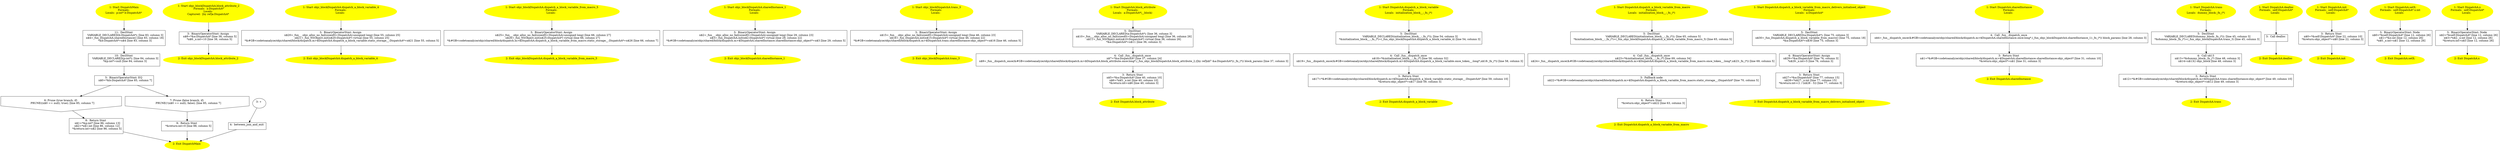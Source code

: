 /* @generated */
digraph cfg {
"DispatchMain.f6461dbdaeaf9a114cbe40f5f72fbb3f_1" [label="1: Start DispatchMain\nFormals: \nLocals:  p:int* b:DispatchA* \n  " color=yellow style=filled]
	

	 "DispatchMain.f6461dbdaeaf9a114cbe40f5f72fbb3f_1" -> "DispatchMain.f6461dbdaeaf9a114cbe40f5f72fbb3f_11" ;
"DispatchMain.f6461dbdaeaf9a114cbe40f5f72fbb3f_2" [label="2: Exit DispatchMain \n  " color=yellow style=filled]
	

"DispatchMain.f6461dbdaeaf9a114cbe40f5f72fbb3f_3" [label="3: + \n  " ]
	

	 "DispatchMain.f6461dbdaeaf9a114cbe40f5f72fbb3f_3" -> "DispatchMain.f6461dbdaeaf9a114cbe40f5f72fbb3f_4" ;
"DispatchMain.f6461dbdaeaf9a114cbe40f5f72fbb3f_4" [label="4:  between_join_and_exit \n  " shape="box"]
	

	 "DispatchMain.f6461dbdaeaf9a114cbe40f5f72fbb3f_4" -> "DispatchMain.f6461dbdaeaf9a114cbe40f5f72fbb3f_2" ;
"DispatchMain.f6461dbdaeaf9a114cbe40f5f72fbb3f_5" [label="5:  BinaryOperatorStmt: EQ \n   n$0=*&b:DispatchA* [line 85, column 7]\n " shape="box"]
	

	 "DispatchMain.f6461dbdaeaf9a114cbe40f5f72fbb3f_5" -> "DispatchMain.f6461dbdaeaf9a114cbe40f5f72fbb3f_6" ;
	 "DispatchMain.f6461dbdaeaf9a114cbe40f5f72fbb3f_5" -> "DispatchMain.f6461dbdaeaf9a114cbe40f5f72fbb3f_7" ;
"DispatchMain.f6461dbdaeaf9a114cbe40f5f72fbb3f_6" [label="6: Prune (true branch, if) \n   PRUNE((n$0 == null), true); [line 85, column 7]\n " shape="invhouse"]
	

	 "DispatchMain.f6461dbdaeaf9a114cbe40f5f72fbb3f_6" -> "DispatchMain.f6461dbdaeaf9a114cbe40f5f72fbb3f_8" ;
"DispatchMain.f6461dbdaeaf9a114cbe40f5f72fbb3f_7" [label="7: Prune (false branch, if) \n   PRUNE(!(n$0 == null), false); [line 85, column 7]\n " shape="invhouse"]
	

	 "DispatchMain.f6461dbdaeaf9a114cbe40f5f72fbb3f_7" -> "DispatchMain.f6461dbdaeaf9a114cbe40f5f72fbb3f_9" ;
"DispatchMain.f6461dbdaeaf9a114cbe40f5f72fbb3f_8" [label="8:  Return Stmt \n   n$1=*&p:int* [line 86, column 13]\n  n$2=*n$1:int [line 86, column 12]\n  *&return:int=n$2 [line 86, column 5]\n " shape="box"]
	

	 "DispatchMain.f6461dbdaeaf9a114cbe40f5f72fbb3f_8" -> "DispatchMain.f6461dbdaeaf9a114cbe40f5f72fbb3f_2" ;
"DispatchMain.f6461dbdaeaf9a114cbe40f5f72fbb3f_9" [label="9:  Return Stmt \n   *&return:int=0 [line 88, column 5]\n " shape="box"]
	

	 "DispatchMain.f6461dbdaeaf9a114cbe40f5f72fbb3f_9" -> "DispatchMain.f6461dbdaeaf9a114cbe40f5f72fbb3f_2" ;
"DispatchMain.f6461dbdaeaf9a114cbe40f5f72fbb3f_10" [label="10:  DeclStmt \n   VARIABLE_DECLARED(p:int*); [line 84, column 3]\n  *&p:int*=null [line 84, column 3]\n " shape="box"]
	

	 "DispatchMain.f6461dbdaeaf9a114cbe40f5f72fbb3f_10" -> "DispatchMain.f6461dbdaeaf9a114cbe40f5f72fbb3f_5" ;
"DispatchMain.f6461dbdaeaf9a114cbe40f5f72fbb3f_11" [label="11:  DeclStmt \n   VARIABLE_DECLARED(b:DispatchA*); [line 83, column 3]\n  n$4=_fun_DispatchA.sharedInstance() [line 83, column 18]\n  *&b:DispatchA*=n$4 [line 83, column 3]\n " shape="box"]
	

	 "DispatchMain.f6461dbdaeaf9a114cbe40f5f72fbb3f_11" -> "DispatchMain.f6461dbdaeaf9a114cbe40f5f72fbb3f_10" ;
"objc_blockDispatchA.block_attribute_2(class DispatchA).fbb5956dc6c8f95a8f2ae751ac2b44a1_1" [label="1: Start objc_blockDispatchA.block_attribute_2\nFormals:  a:DispatchA*\nLocals: \nCaptured:  [by ref]a:DispatchA* \n  " color=yellow style=filled]
	

	 "objc_blockDispatchA.block_attribute_2(class DispatchA).fbb5956dc6c8f95a8f2ae751ac2b44a1_1" -> "objc_blockDispatchA.block_attribute_2(class DispatchA).fbb5956dc6c8f95a8f2ae751ac2b44a1_3" ;
"objc_blockDispatchA.block_attribute_2(class DispatchA).fbb5956dc6c8f95a8f2ae751ac2b44a1_2" [label="2: Exit objc_blockDispatchA.block_attribute_2 \n  " color=yellow style=filled]
	

"objc_blockDispatchA.block_attribute_2(class DispatchA).fbb5956dc6c8f95a8f2ae751ac2b44a1_3" [label="3:  BinaryOperatorStmt: Assign \n   n$8=*&a:DispatchA* [line 38, column 5]\n  *n$8._x:int=10 [line 38, column 5]\n " shape="box"]
	

	 "objc_blockDispatchA.block_attribute_2(class DispatchA).fbb5956dc6c8f95a8f2ae751ac2b44a1_3" -> "objc_blockDispatchA.block_attribute_2(class DispatchA).fbb5956dc6c8f95a8f2ae751ac2b44a1_2" ;
"objc_blockDispatchA.dispatch_a_block_variable_4.85a73921543aa13f4bc6d889cc185a8d_1" [label="1: Start objc_blockDispatchA.dispatch_a_block_variable_4\nFormals: \nLocals:  \n  " color=yellow style=filled]
	

	 "objc_blockDispatchA.dispatch_a_block_variable_4.85a73921543aa13f4bc6d889cc185a8d_1" -> "objc_blockDispatchA.dispatch_a_block_variable_4.85a73921543aa13f4bc6d889cc185a8d_3" ;
"objc_blockDispatchA.dispatch_a_block_variable_4.85a73921543aa13f4bc6d889cc185a8d_2" [label="2: Exit objc_blockDispatchA.dispatch_a_block_variable_4 \n  " color=yellow style=filled]
	

"objc_blockDispatchA.dispatch_a_block_variable_4.85a73921543aa13f4bc6d889cc185a8d_3" [label="3:  BinaryOperatorStmt: Assign \n   n$20=_fun___objc_alloc_no_fail(sizeof(t=DispatchA):unsigned long) [line 55, column 25]\n  n$21=_fun_NSObject.init(n$20:DispatchA*) virtual [line 55, column 25]\n  *&#GB<codetoanalyze/objc/shared/block/dispatch.m>$DispatchA.dispatch_a_block_variable.static_storage__:DispatchA*=n$21 [line 55, column 5]\n " shape="box"]
	

	 "objc_blockDispatchA.dispatch_a_block_variable_4.85a73921543aa13f4bc6d889cc185a8d_3" -> "objc_blockDispatchA.dispatch_a_block_variable_4.85a73921543aa13f4bc6d889cc185a8d_2" ;
"objc_blockDispatchA.dispatch_a_block_variable_from_macro_5.8b47e325760aa028beb8a7010bc38e1c_1" [label="1: Start objc_blockDispatchA.dispatch_a_block_variable_from_macro_5\nFormals: \nLocals:  \n  " color=yellow style=filled]
	

	 "objc_blockDispatchA.dispatch_a_block_variable_from_macro_5.8b47e325760aa028beb8a7010bc38e1c_1" -> "objc_blockDispatchA.dispatch_a_block_variable_from_macro_5.8b47e325760aa028beb8a7010bc38e1c_3" ;
"objc_blockDispatchA.dispatch_a_block_variable_from_macro_5.8b47e325760aa028beb8a7010bc38e1c_2" [label="2: Exit objc_blockDispatchA.dispatch_a_block_variable_from_macro_5 \n  " color=yellow style=filled]
	

"objc_blockDispatchA.dispatch_a_block_variable_from_macro_5.8b47e325760aa028beb8a7010bc38e1c_3" [label="3:  BinaryOperatorStmt: Assign \n   n$25=_fun___objc_alloc_no_fail(sizeof(t=DispatchA):unsigned long) [line 66, column 27]\n  n$26=_fun_NSObject.init(n$25:DispatchA*) virtual [line 66, column 27]\n  *&#GB<codetoanalyze/objc/shared/block/dispatch.m>$DispatchA.dispatch_a_block_variable_from_macro.static_storage__:DispatchA*=n$26 [line 66, column 7]\n " shape="box"]
	

	 "objc_blockDispatchA.dispatch_a_block_variable_from_macro_5.8b47e325760aa028beb8a7010bc38e1c_3" -> "objc_blockDispatchA.dispatch_a_block_variable_from_macro_5.8b47e325760aa028beb8a7010bc38e1c_2" ;
"objc_blockDispatchA.sharedInstance_1.1c7ccafb7c17643dbbe0027bd1749ee3_1" [label="1: Start objc_blockDispatchA.sharedInstance_1\nFormals: \nLocals:  \n  " color=yellow style=filled]
	

	 "objc_blockDispatchA.sharedInstance_1.1c7ccafb7c17643dbbe0027bd1749ee3_1" -> "objc_blockDispatchA.sharedInstance_1.1c7ccafb7c17643dbbe0027bd1749ee3_3" ;
"objc_blockDispatchA.sharedInstance_1.1c7ccafb7c17643dbbe0027bd1749ee3_2" [label="2: Exit objc_blockDispatchA.sharedInstance_1 \n  " color=yellow style=filled]
	

"objc_blockDispatchA.sharedInstance_1.1c7ccafb7c17643dbbe0027bd1749ee3_3" [label="3:  BinaryOperatorStmt: Assign \n   n$2=_fun___objc_alloc_no_fail(sizeof(t=DispatchA):unsigned long) [line 29, column 23]\n  n$3=_fun_DispatchA.init(n$2:DispatchA*) virtual [line 29, column 22]\n  *&#GB<codetoanalyze/objc/shared/block/dispatch.m>$DispatchA.sharedInstance.sharedInstance:objc_object*=n$3 [line 29, column 5]\n " shape="box"]
	

	 "objc_blockDispatchA.sharedInstance_1.1c7ccafb7c17643dbbe0027bd1749ee3_3" -> "objc_blockDispatchA.sharedInstance_1.1c7ccafb7c17643dbbe0027bd1749ee3_2" ;
"objc_blockDispatchA.trans_3.2993ae0bfb5e0ec6d91c5c53d1084592_1" [label="1: Start objc_blockDispatchA.trans_3\nFormals: \nLocals:  \n  " color=yellow style=filled]
	

	 "objc_blockDispatchA.trans_3.2993ae0bfb5e0ec6d91c5c53d1084592_1" -> "objc_blockDispatchA.trans_3.2993ae0bfb5e0ec6d91c5c53d1084592_3" ;
"objc_blockDispatchA.trans_3.2993ae0bfb5e0ec6d91c5c53d1084592_2" [label="2: Exit objc_blockDispatchA.trans_3 \n  " color=yellow style=filled]
	

"objc_blockDispatchA.trans_3.2993ae0bfb5e0ec6d91c5c53d1084592_3" [label="3:  BinaryOperatorStmt: Assign \n   n$15=_fun___objc_alloc_no_fail(sizeof(t=DispatchA):unsigned long) [line 46, column 23]\n  n$16=_fun_DispatchA.init(n$15:DispatchA*) virtual [line 46, column 22]\n  *&#GB<codetoanalyze/objc/shared/block/dispatch.m>$DispatchA.trans.sharedInstance:objc_object*=n$16 [line 46, column 5]\n " shape="box"]
	

	 "objc_blockDispatchA.trans_3.2993ae0bfb5e0ec6d91c5c53d1084592_3" -> "objc_blockDispatchA.trans_3.2993ae0bfb5e0ec6d91c5c53d1084592_2" ;
"block_attribute#DispatchA#class.df997e345dbf19ec3438c667c942e14a_1" [label="1: Start DispatchA.block_attribute\nFormals: \nLocals:  a:DispatchA*(__block) \n  " color=yellow style=filled]
	

	 "block_attribute#DispatchA#class.df997e345dbf19ec3438c667c942e14a_1" -> "block_attribute#DispatchA#class.df997e345dbf19ec3438c667c942e14a_5" ;
"block_attribute#DispatchA#class.df997e345dbf19ec3438c667c942e14a_2" [label="2: Exit DispatchA.block_attribute \n  " color=yellow style=filled]
	

"block_attribute#DispatchA#class.df997e345dbf19ec3438c667c942e14a_3" [label="3:  Return Stmt \n   n$5=*&a:DispatchA* [line 40, column 10]\n  n$6=*n$5._x:int [line 40, column 10]\n  *&return:int=n$6 [line 40, column 3]\n " shape="box"]
	

	 "block_attribute#DispatchA#class.df997e345dbf19ec3438c667c942e14a_3" -> "block_attribute#DispatchA#class.df997e345dbf19ec3438c667c942e14a_2" ;
"block_attribute#DispatchA#class.df997e345dbf19ec3438c667c942e14a_4" [label="4:  Call _fun__dispatch_once \n   n$7=*&a:DispatchA* [line 37, column 24]\n  n$9=_fun__dispatch_once(&#GB<codetoanalyze/objc/shared/block/dispatch.m>$DispatchA.block_attribute.once:long*,(_fun_objc_blockDispatchA.block_attribute_2,([by ref]n$7 &a:DispatchA*)):_fn_(*)) block_params [line 37, column 3]\n " shape="box"]
	

	 "block_attribute#DispatchA#class.df997e345dbf19ec3438c667c942e14a_4" -> "block_attribute#DispatchA#class.df997e345dbf19ec3438c667c942e14a_3" ;
"block_attribute#DispatchA#class.df997e345dbf19ec3438c667c942e14a_5" [label="5:  DeclStmt \n   VARIABLE_DECLARED(a:DispatchA*); [line 36, column 3]\n  n$10=_fun___objc_alloc_no_fail(sizeof(t=DispatchA):unsigned long) [line 36, column 26]\n  n$11=_fun_NSObject.init(n$10:DispatchA*) virtual [line 36, column 26]\n  *&a:DispatchA*=n$11 [line 36, column 3]\n " shape="box"]
	

	 "block_attribute#DispatchA#class.df997e345dbf19ec3438c667c942e14a_5" -> "block_attribute#DispatchA#class.df997e345dbf19ec3438c667c942e14a_4" ;
"dispatch_a_block_variable#DispatchA#class.3cc12dd22127281b8293b7c046d21bb2_1" [label="1: Start DispatchA.dispatch_a_block_variable\nFormals: \nLocals:  initialization_block__:_fn_(*) \n  " color=yellow style=filled]
	

	 "dispatch_a_block_variable#DispatchA#class.3cc12dd22127281b8293b7c046d21bb2_1" -> "dispatch_a_block_variable#DispatchA#class.3cc12dd22127281b8293b7c046d21bb2_5" ;
"dispatch_a_block_variable#DispatchA#class.3cc12dd22127281b8293b7c046d21bb2_2" [label="2: Exit DispatchA.dispatch_a_block_variable \n  " color=yellow style=filled]
	

"dispatch_a_block_variable#DispatchA#class.3cc12dd22127281b8293b7c046d21bb2_3" [label="3:  Return Stmt \n   n$17=*&#GB<codetoanalyze/objc/shared/block/dispatch.m>$DispatchA.dispatch_a_block_variable.static_storage__:DispatchA* [line 59, column 10]\n  *&return:objc_object*=n$17 [line 59, column 3]\n " shape="box"]
	

	 "dispatch_a_block_variable#DispatchA#class.3cc12dd22127281b8293b7c046d21bb2_3" -> "dispatch_a_block_variable#DispatchA#class.3cc12dd22127281b8293b7c046d21bb2_2" ;
"dispatch_a_block_variable#DispatchA#class.3cc12dd22127281b8293b7c046d21bb2_4" [label="4:  Call _fun__dispatch_once \n   n$18=*&initialization_block__:_fn_(*) [line 58, column 32]\n  n$19=_fun__dispatch_once(&#GB<codetoanalyze/objc/shared/block/dispatch.m>$DispatchA.dispatch_a_block_variable.once_token__:long*,n$18:_fn_(*)) [line 58, column 3]\n " shape="box"]
	

	 "dispatch_a_block_variable#DispatchA#class.3cc12dd22127281b8293b7c046d21bb2_4" -> "dispatch_a_block_variable#DispatchA#class.3cc12dd22127281b8293b7c046d21bb2_3" ;
"dispatch_a_block_variable#DispatchA#class.3cc12dd22127281b8293b7c046d21bb2_5" [label="5:  DeclStmt \n   VARIABLE_DECLARED(initialization_block__:_fn_(*)); [line 54, column 3]\n  *&initialization_block__:_fn_(*)=(_fun_objc_blockDispatchA.dispatch_a_block_variable_4) [line 54, column 3]\n " shape="box"]
	

	 "dispatch_a_block_variable#DispatchA#class.3cc12dd22127281b8293b7c046d21bb2_5" -> "dispatch_a_block_variable#DispatchA#class.3cc12dd22127281b8293b7c046d21bb2_4" ;
"dispatch_a_block_variable_from_macro#DispatchA#class.92567a38d5ab3cf637f72030b1097441_1" [label="1: Start DispatchA.dispatch_a_block_variable_from_macro\nFormals: \nLocals:  initialization_block__:_fn_(*) \n  " color=yellow style=filled]
	

	 "dispatch_a_block_variable_from_macro#DispatchA#class.92567a38d5ab3cf637f72030b1097441_1" -> "dispatch_a_block_variable_from_macro#DispatchA#class.92567a38d5ab3cf637f72030b1097441_5" ;
"dispatch_a_block_variable_from_macro#DispatchA#class.92567a38d5ab3cf637f72030b1097441_2" [label="2: Exit DispatchA.dispatch_a_block_variable_from_macro \n  " color=yellow style=filled]
	

"dispatch_a_block_variable_from_macro#DispatchA#class.92567a38d5ab3cf637f72030b1097441_3" [label="3:  Fallback node \n   n$22=*&#GB<codetoanalyze/objc/shared/block/dispatch.m>$DispatchA.dispatch_a_block_variable_from_macro.static_storage__:DispatchA* [line 70, column 5]\n " shape="box"]
	

	 "dispatch_a_block_variable_from_macro#DispatchA#class.92567a38d5ab3cf637f72030b1097441_3" -> "dispatch_a_block_variable_from_macro#DispatchA#class.92567a38d5ab3cf637f72030b1097441_6" ;
"dispatch_a_block_variable_from_macro#DispatchA#class.92567a38d5ab3cf637f72030b1097441_4" [label="4:  Call _fun__dispatch_once \n   n$23=*&initialization_block__:_fn_(*) [line 69, column 34]\n  n$24=_fun__dispatch_once(&#GB<codetoanalyze/objc/shared/block/dispatch.m>$DispatchA.dispatch_a_block_variable_from_macro.once_token__:long*,n$23:_fn_(*)) [line 69, column 5]\n " shape="box"]
	

	 "dispatch_a_block_variable_from_macro#DispatchA#class.92567a38d5ab3cf637f72030b1097441_4" -> "dispatch_a_block_variable_from_macro#DispatchA#class.92567a38d5ab3cf637f72030b1097441_3" ;
"dispatch_a_block_variable_from_macro#DispatchA#class.92567a38d5ab3cf637f72030b1097441_5" [label="5:  DeclStmt \n   VARIABLE_DECLARED(initialization_block__:_fn_(*)); [line 65, column 5]\n  *&initialization_block__:_fn_(*)=(_fun_objc_blockDispatchA.dispatch_a_block_variable_from_macro_5) [line 65, column 5]\n " shape="box"]
	

	 "dispatch_a_block_variable_from_macro#DispatchA#class.92567a38d5ab3cf637f72030b1097441_5" -> "dispatch_a_block_variable_from_macro#DispatchA#class.92567a38d5ab3cf637f72030b1097441_4" ;
"dispatch_a_block_variable_from_macro#DispatchA#class.92567a38d5ab3cf637f72030b1097441_6" [label="6:  Return Stmt \n   *&return:objc_object*=n$22 [line 63, column 3]\n " shape="box"]
	

	 "dispatch_a_block_variable_from_macro#DispatchA#class.92567a38d5ab3cf637f72030b1097441_6" -> "dispatch_a_block_variable_from_macro#DispatchA#class.92567a38d5ab3cf637f72030b1097441_2" ;
"dispatch_a_block_variable_from_macro_delivers_initialised_object#DispatchA#class.a58ef5afb5e1e9480b49788e2400c52c_1" [label="1: Start DispatchA.dispatch_a_block_variable_from_macro_delivers_initialised_object\nFormals: \nLocals:  a:DispatchA* \n  " color=yellow style=filled]
	

	 "dispatch_a_block_variable_from_macro_delivers_initialised_object#DispatchA#class.a58ef5afb5e1e9480b49788e2400c52c_1" -> "dispatch_a_block_variable_from_macro_delivers_initialised_object#DispatchA#class.a58ef5afb5e1e9480b49788e2400c52c_5" ;
"dispatch_a_block_variable_from_macro_delivers_initialised_object#DispatchA#class.a58ef5afb5e1e9480b49788e2400c52c_2" [label="2: Exit DispatchA.dispatch_a_block_variable_from_macro_delivers_initialised_object \n  " color=yellow style=filled]
	

"dispatch_a_block_variable_from_macro_delivers_initialised_object#DispatchA#class.a58ef5afb5e1e9480b49788e2400c52c_3" [label="3:  Return Stmt \n   n$27=*&a:DispatchA* [line 77, column 15]\n  n$28=*n$27._x:int [line 77, column 15]\n  *&return:int=(1 / (n$28 - 5)) [line 77, column 3]\n " shape="box"]
	

	 "dispatch_a_block_variable_from_macro_delivers_initialised_object#DispatchA#class.a58ef5afb5e1e9480b49788e2400c52c_3" -> "dispatch_a_block_variable_from_macro_delivers_initialised_object#DispatchA#class.a58ef5afb5e1e9480b49788e2400c52c_2" ;
"dispatch_a_block_variable_from_macro_delivers_initialised_object#DispatchA#class.a58ef5afb5e1e9480b49788e2400c52c_4" [label="4:  BinaryOperatorStmt: Assign \n   n$29=*&a:DispatchA* [line 76, column 3]\n  *n$29._x:int=5 [line 76, column 3]\n " shape="box"]
	

	 "dispatch_a_block_variable_from_macro_delivers_initialised_object#DispatchA#class.a58ef5afb5e1e9480b49788e2400c52c_4" -> "dispatch_a_block_variable_from_macro_delivers_initialised_object#DispatchA#class.a58ef5afb5e1e9480b49788e2400c52c_3" ;
"dispatch_a_block_variable_from_macro_delivers_initialised_object#DispatchA#class.a58ef5afb5e1e9480b49788e2400c52c_5" [label="5:  DeclStmt \n   VARIABLE_DECLARED(a:DispatchA*); [line 75, column 3]\n  n$30=_fun_DispatchA.dispatch_a_block_variable_from_macro() [line 75, column 18]\n  *&a:DispatchA*=n$30 [line 75, column 3]\n " shape="box"]
	

	 "dispatch_a_block_variable_from_macro_delivers_initialised_object#DispatchA#class.a58ef5afb5e1e9480b49788e2400c52c_5" -> "dispatch_a_block_variable_from_macro_delivers_initialised_object#DispatchA#class.a58ef5afb5e1e9480b49788e2400c52c_4" ;
"sharedInstance#DispatchA#class.8992c6086d1ce5c225093940f62386ac_1" [label="1: Start DispatchA.sharedInstance\nFormals: \nLocals:  \n  " color=yellow style=filled]
	

	 "sharedInstance#DispatchA#class.8992c6086d1ce5c225093940f62386ac_1" -> "sharedInstance#DispatchA#class.8992c6086d1ce5c225093940f62386ac_4" ;
"sharedInstance#DispatchA#class.8992c6086d1ce5c225093940f62386ac_2" [label="2: Exit DispatchA.sharedInstance \n  " color=yellow style=filled]
	

"sharedInstance#DispatchA#class.8992c6086d1ce5c225093940f62386ac_3" [label="3:  Return Stmt \n   n$1=*&#GB<codetoanalyze/objc/shared/block/dispatch.m>$DispatchA.sharedInstance.sharedInstance:objc_object* [line 31, column 10]\n  *&return:objc_object*=n$1 [line 31, column 3]\n " shape="box"]
	

	 "sharedInstance#DispatchA#class.8992c6086d1ce5c225093940f62386ac_3" -> "sharedInstance#DispatchA#class.8992c6086d1ce5c225093940f62386ac_2" ;
"sharedInstance#DispatchA#class.8992c6086d1ce5c225093940f62386ac_4" [label="4:  Call _fun__dispatch_once \n   n$4=_fun__dispatch_once(&#GB<codetoanalyze/objc/shared/block/dispatch.m>$DispatchA.sharedInstance.once:long*,(_fun_objc_blockDispatchA.sharedInstance_1):_fn_(*)) block_params [line 28, column 3]\n " shape="box"]
	

	 "sharedInstance#DispatchA#class.8992c6086d1ce5c225093940f62386ac_4" -> "sharedInstance#DispatchA#class.8992c6086d1ce5c225093940f62386ac_3" ;
"trans#DispatchA#class.23f9d908a87deca79c235bc76ca6e941_1" [label="1: Start DispatchA.trans\nFormals: \nLocals:  dummy_block:_fn_(*) \n  " color=yellow style=filled]
	

	 "trans#DispatchA#class.23f9d908a87deca79c235bc76ca6e941_1" -> "trans#DispatchA#class.23f9d908a87deca79c235bc76ca6e941_5" ;
"trans#DispatchA#class.23f9d908a87deca79c235bc76ca6e941_2" [label="2: Exit DispatchA.trans \n  " color=yellow style=filled]
	

"trans#DispatchA#class.23f9d908a87deca79c235bc76ca6e941_3" [label="3:  Return Stmt \n   n$12=*&#GB<codetoanalyze/objc/shared/block/dispatch.m>$DispatchA.trans.sharedInstance:objc_object* [line 49, column 10]\n  *&return:objc_object*=n$12 [line 49, column 3]\n " shape="box"]
	

	 "trans#DispatchA#class.23f9d908a87deca79c235bc76ca6e941_3" -> "trans#DispatchA#class.23f9d908a87deca79c235bc76ca6e941_2" ;
"trans#DispatchA#class.23f9d908a87deca79c235bc76ca6e941_4" [label="4:  Call n$13 \n   n$13=*&dummy_block:_fn_(*) [line 48, column 3]\n  n$14=n$13() objc_block [line 48, column 3]\n " shape="box"]
	

	 "trans#DispatchA#class.23f9d908a87deca79c235bc76ca6e941_4" -> "trans#DispatchA#class.23f9d908a87deca79c235bc76ca6e941_3" ;
"trans#DispatchA#class.23f9d908a87deca79c235bc76ca6e941_5" [label="5:  DeclStmt \n   VARIABLE_DECLARED(dummy_block:_fn_(*)); [line 45, column 3]\n  *&dummy_block:_fn_(*)=(_fun_objc_blockDispatchA.trans_3) [line 45, column 3]\n " shape="box"]
	

	 "trans#DispatchA#class.23f9d908a87deca79c235bc76ca6e941_5" -> "trans#DispatchA#class.23f9d908a87deca79c235bc76ca6e941_4" ;
"dealloc#DispatchA#instance.efcbb5cd324f6ef16ae8c5197a17f974_1" [label="1: Start DispatchA.dealloc\nFormals:  self:DispatchA*\nLocals:  \n  " color=yellow style=filled]
	

	 "dealloc#DispatchA#instance.efcbb5cd324f6ef16ae8c5197a17f974_1" -> "dealloc#DispatchA#instance.efcbb5cd324f6ef16ae8c5197a17f974_3" ;
"dealloc#DispatchA#instance.efcbb5cd324f6ef16ae8c5197a17f974_2" [label="2: Exit DispatchA.dealloc \n  " color=yellow style=filled]
	

"dealloc#DispatchA#instance.efcbb5cd324f6ef16ae8c5197a17f974_3" [label="3:  Call dealloc \n  " shape="box"]
	

	 "dealloc#DispatchA#instance.efcbb5cd324f6ef16ae8c5197a17f974_3" -> "dealloc#DispatchA#instance.efcbb5cd324f6ef16ae8c5197a17f974_2" ;
"init#DispatchA#instance.ff6c7b9a5a49bb46493519a4290a6582_1" [label="1: Start DispatchA.init\nFormals:  self:DispatchA*\nLocals:  \n  " color=yellow style=filled]
	

	 "init#DispatchA#instance.ff6c7b9a5a49bb46493519a4290a6582_1" -> "init#DispatchA#instance.ff6c7b9a5a49bb46493519a4290a6582_3" ;
"init#DispatchA#instance.ff6c7b9a5a49bb46493519a4290a6582_2" [label="2: Exit DispatchA.init \n  " color=yellow style=filled]
	

"init#DispatchA#instance.ff6c7b9a5a49bb46493519a4290a6582_3" [label="3:  Return Stmt \n   n$0=*&self:DispatchA* [line 22, column 10]\n  *&return:objc_object*=n$0 [line 22, column 3]\n " shape="box"]
	

	 "init#DispatchA#instance.ff6c7b9a5a49bb46493519a4290a6582_3" -> "init#DispatchA#instance.ff6c7b9a5a49bb46493519a4290a6582_2" ;
"setX:#DispatchA#instance.b6cea284a46ba947192a21fbc276649b_1" [label="1: Start DispatchA.setX:\nFormals:  self:DispatchA* x:int\nLocals:  \n  " color=yellow style=filled]
	

	 "setX:#DispatchA#instance.b6cea284a46ba947192a21fbc276649b_1" -> "setX:#DispatchA#instance.b6cea284a46ba947192a21fbc276649b_3" ;
"setX:#DispatchA#instance.b6cea284a46ba947192a21fbc276649b_2" [label="2: Exit DispatchA.setX: \n  " color=yellow style=filled]
	

"setX:#DispatchA#instance.b6cea284a46ba947192a21fbc276649b_3" [label="3:  BinaryOperatorStmt: Node \n   n$0=*&self:DispatchA* [line 12, column 26]\n  n$1=*&x:int [line 12, column 26]\n  *n$0._x:int=n$1 [line 12, column 26]\n " shape="box"]
	

	 "setX:#DispatchA#instance.b6cea284a46ba947192a21fbc276649b_3" -> "setX:#DispatchA#instance.b6cea284a46ba947192a21fbc276649b_2" ;
"x#DispatchA#instance.f9f4a74f4e170606d41e9af1e202a966_1" [label="1: Start DispatchA.x\nFormals:  self:DispatchA*\nLocals:  \n  " color=yellow style=filled]
	

	 "x#DispatchA#instance.f9f4a74f4e170606d41e9af1e202a966_1" -> "x#DispatchA#instance.f9f4a74f4e170606d41e9af1e202a966_3" ;
"x#DispatchA#instance.f9f4a74f4e170606d41e9af1e202a966_2" [label="2: Exit DispatchA.x \n  " color=yellow style=filled]
	

"x#DispatchA#instance.f9f4a74f4e170606d41e9af1e202a966_3" [label="3:  BinaryOperatorStmt: Node \n   n$2=*&self:DispatchA* [line 12, column 26]\n  n$3=*n$2._x:int [line 12, column 26]\n  *&return:int=n$3 [line 12, column 26]\n " shape="box"]
	

	 "x#DispatchA#instance.f9f4a74f4e170606d41e9af1e202a966_3" -> "x#DispatchA#instance.f9f4a74f4e170606d41e9af1e202a966_2" ;
}
